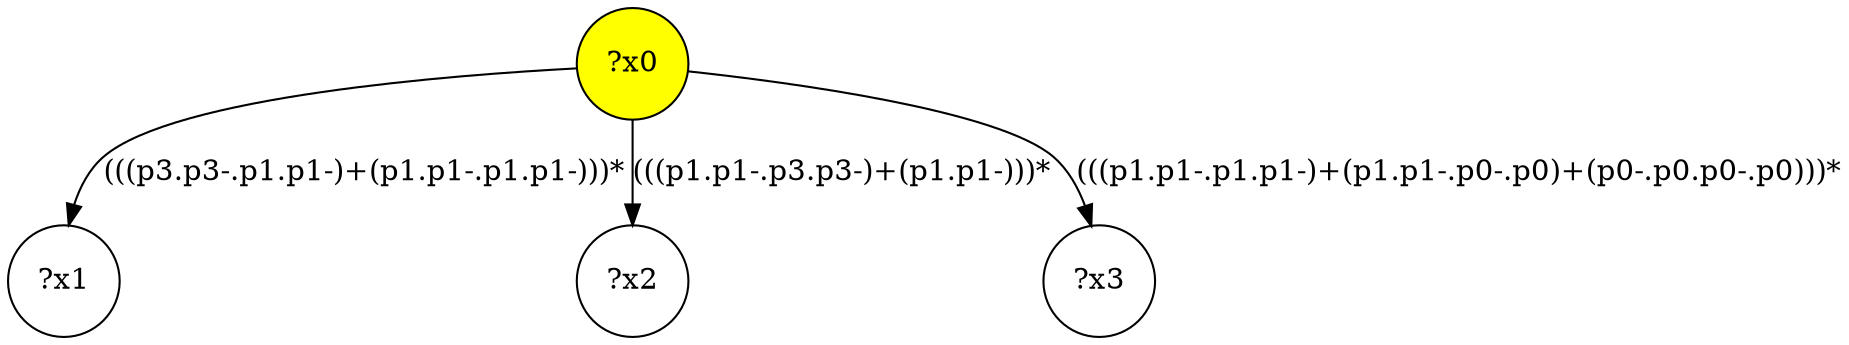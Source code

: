 digraph g {
	x0 [fillcolor="yellow", style="filled," shape=circle, label="?x0"];
	x1 [shape=circle, label="?x1"];
	x0 -> x1 [label="(((p3.p3-.p1.p1-)+(p1.p1-.p1.p1-)))*"];
	x2 [shape=circle, label="?x2"];
	x0 -> x2 [label="(((p1.p1-.p3.p3-)+(p1.p1-)))*"];
	x3 [shape=circle, label="?x3"];
	x0 -> x3 [label="(((p1.p1-.p1.p1-)+(p1.p1-.p0-.p0)+(p0-.p0.p0-.p0)))*"];
}
